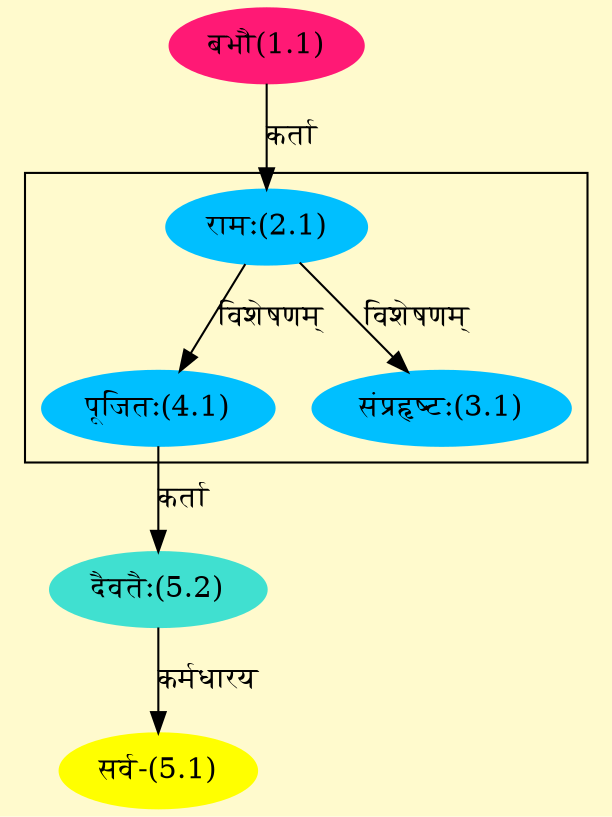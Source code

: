 digraph G{
rankdir=BT;
 compound=true;
 bgcolor="lemonchiffon1";

subgraph cluster_1{
Node3_1 [style=filled, color="#00BFFF" label = "संप्रहृष्टः(3.1)"]
Node2_1 [style=filled, color="#00BFFF" label = "रामः(2.1)"]
Node4_1 [style=filled, color="#00BFFF" label = "पूजितः(4.1)"]

}
Node1_1 [style=filled, color="#FF1975" label = "बभौ(1.1)"]
Node2_1 [style=filled, color="#00BFFF" label = "रामः(2.1)"]
Node5_1 [style=filled, color="#FFFF00" label = "सर्व-(5.1)"]
Node5_2 [style=filled, color="#40E0D0" label = "दैवतैः(5.2)"]
Node4_1 [style=filled, color="#00BFFF" label = "पूजितः(4.1)"]
/* Start of Relations section */

Node2_1 -> Node1_1 [  label="कर्ता"  dir="back" ]
Node3_1 -> Node2_1 [  label="विशेषणम्"  dir="back" ]
Node4_1 -> Node2_1 [  label="विशेषणम्"  dir="back" ]
Node5_1 -> Node5_2 [  label="कर्मधारय"  dir="back" ]
Node5_2 -> Node4_1 [  label="कर्ता"  dir="back" ]
}
